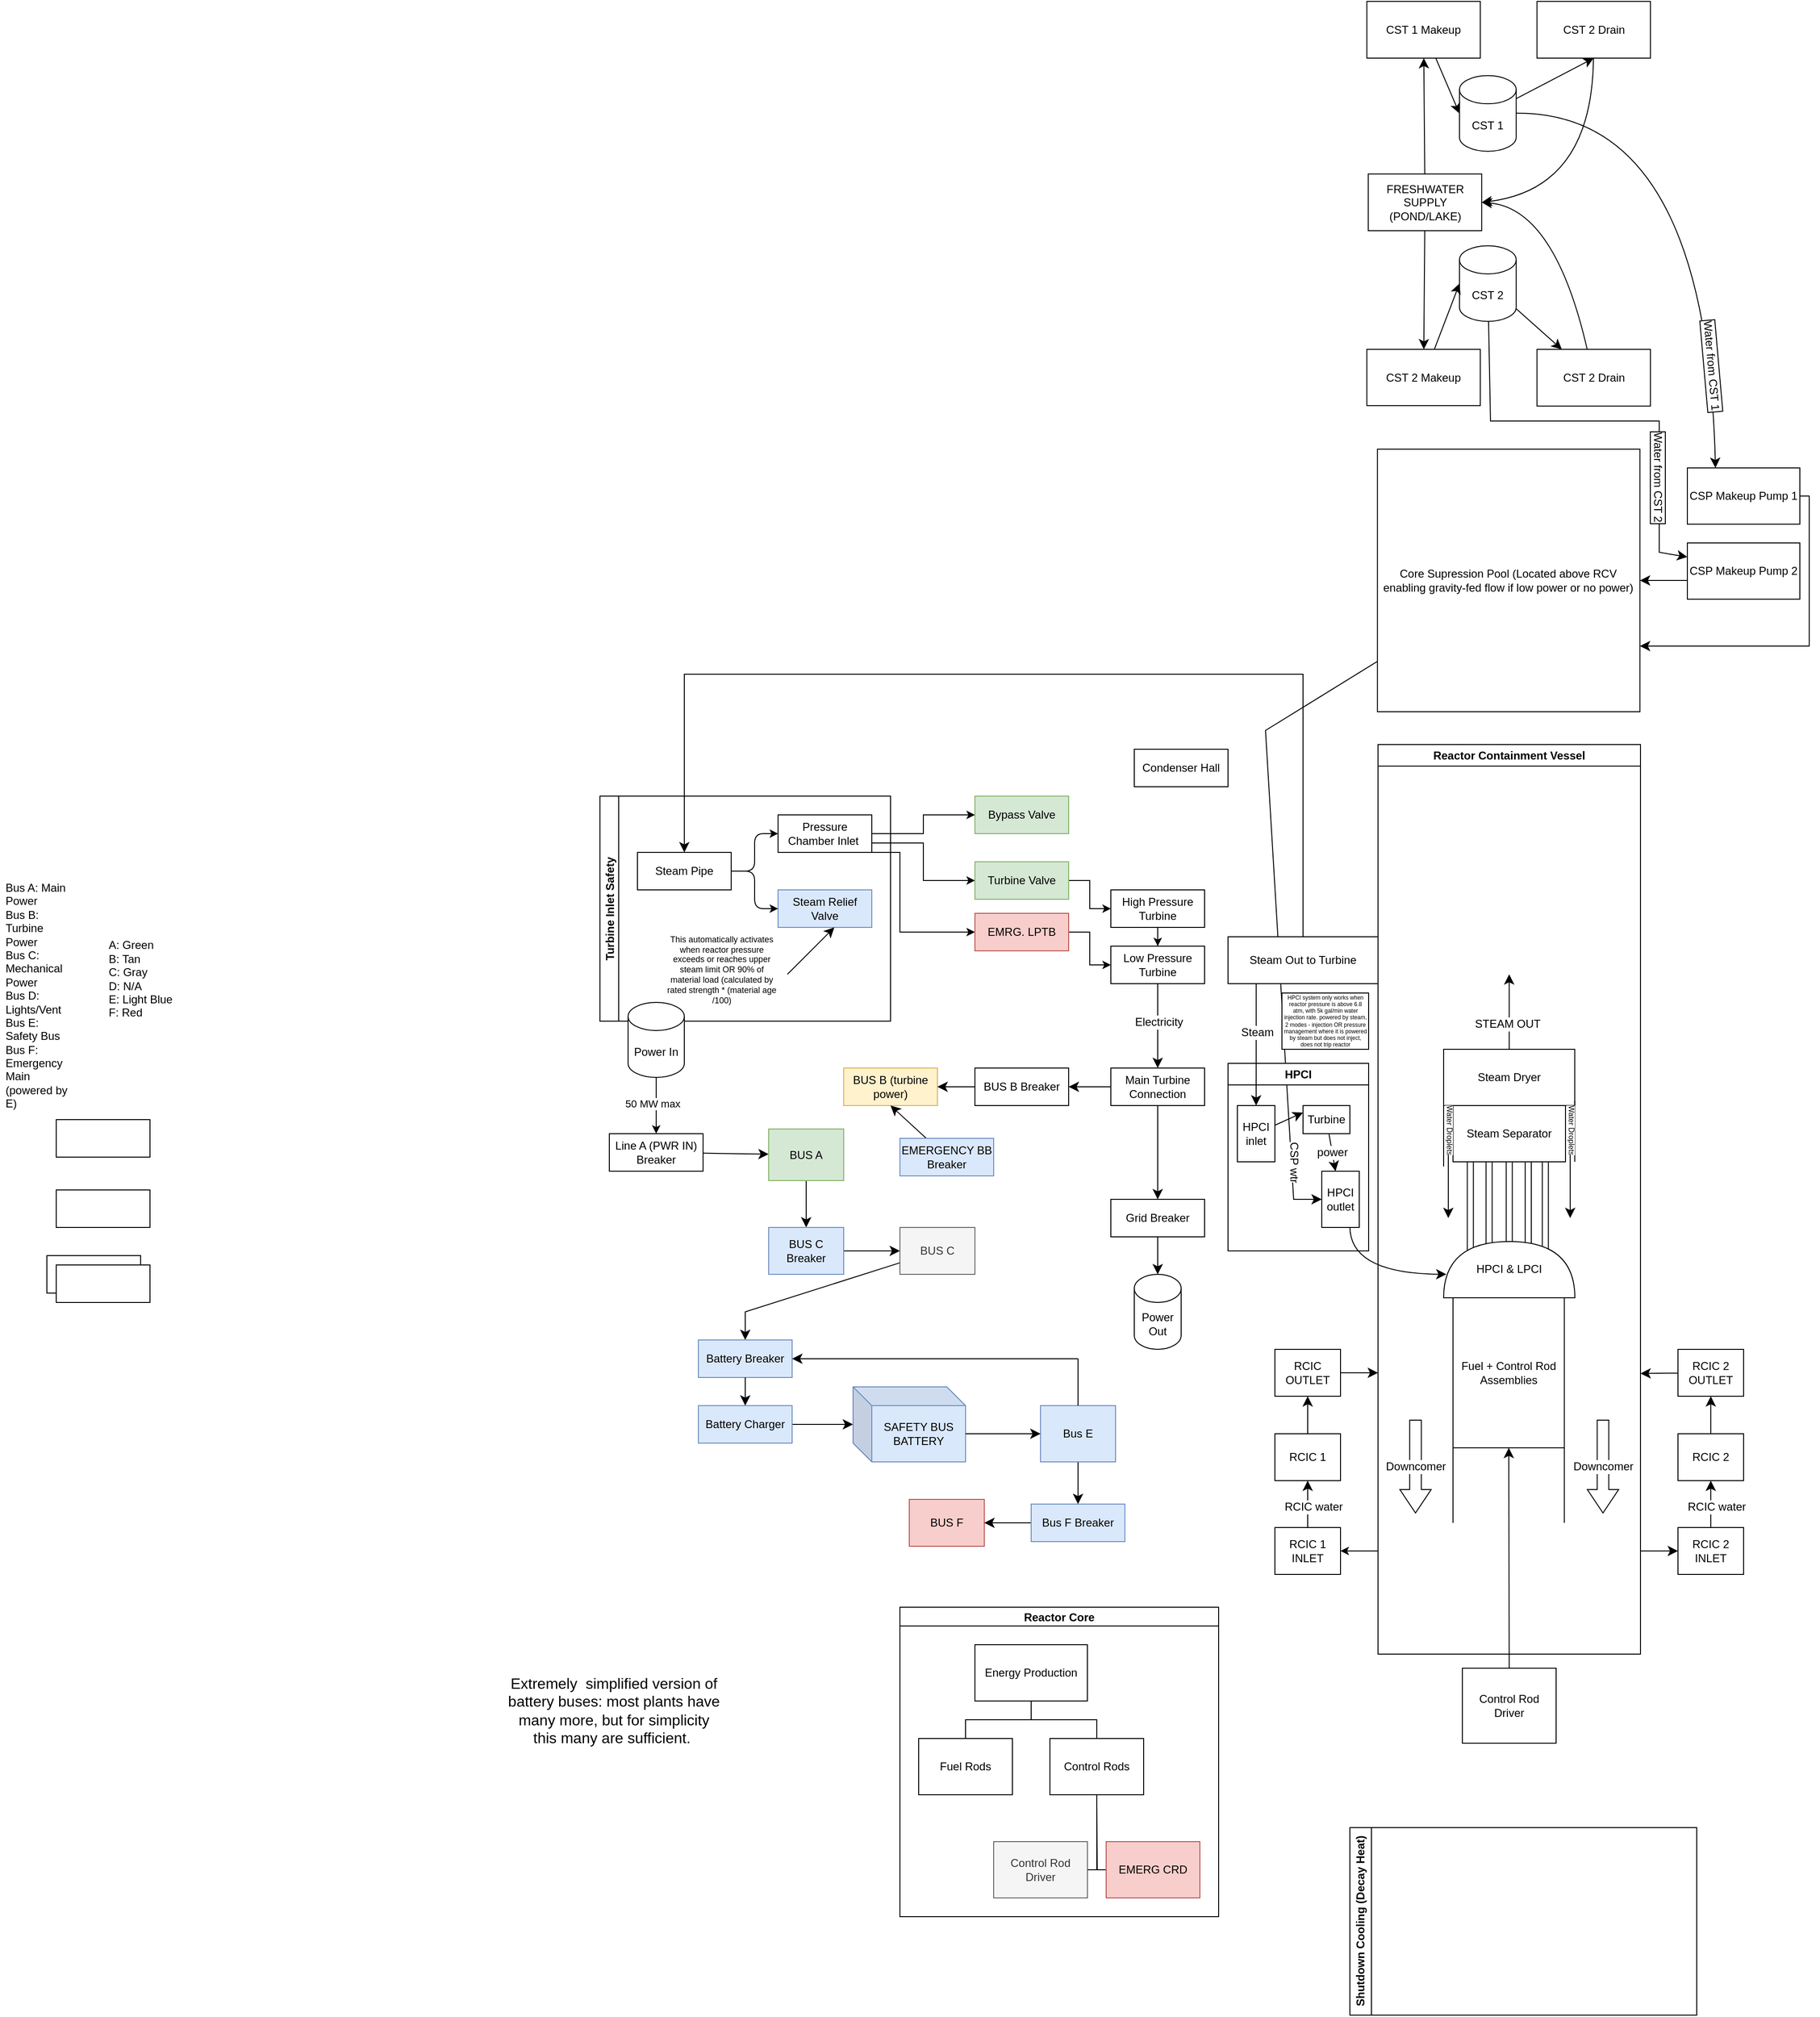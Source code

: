 <mxfile version="25.0.1">
  <diagram name="Page-1" id="zCzkAe-QQenKXRkLdghB">
    <mxGraphModel dx="1231" dy="1885" grid="1" gridSize="10" guides="1" tooltips="1" connect="1" arrows="1" fold="1" page="1" pageScale="1" pageWidth="850" pageHeight="1100" math="0" shadow="0">
      <root>
        <mxCell id="0" />
        <mxCell id="1" parent="0" />
        <mxCell id="KEScihgmW8gV4-IKPjgC-131" value="CSP wtr" style="edgeStyle=none;curved=0;rounded=0;orthogonalLoop=1;jettySize=auto;html=1;fontSize=12;startSize=8;endSize=8;entryX=0;entryY=0.5;entryDx=0;entryDy=0;textDirection=vertical-lr;" parent="1" source="KEScihgmW8gV4-IKPjgC-120" target="KEScihgmW8gV4-IKPjgC-59" edge="1">
          <mxGeometry x="0.792" y="2" relative="1" as="geometry">
            <mxPoint x="1490" y="640" as="targetPoint" />
            <Array as="points">
              <mxPoint x="1440" y="140" />
              <mxPoint x="1470" y="640" />
            </Array>
            <mxPoint as="offset" />
          </mxGeometry>
        </mxCell>
        <mxCell id="KEScihgmW8gV4-IKPjgC-98" value="" style="rounded=0;whiteSpace=wrap;html=1;rotation=90;" parent="1" vertex="1">
          <mxGeometry x="1660.57" y="635.81" width="119.38" height="6.5" as="geometry" />
        </mxCell>
        <mxCell id="eMSMq50HMb5_UuFWrkmo-40" value="Turbine Inlet Safety" style="swimlane;startSize=20;horizontal=0;childLayout=treeLayout;horizontalTree=1;sortEdges=1;resizable=0;containerType=tree;fontSize=12;" parent="1" vertex="1">
          <mxGeometry x="730" y="210" width="310" height="240" as="geometry" />
        </mxCell>
        <mxCell id="eMSMq50HMb5_UuFWrkmo-41" value="Steam Pipe" style="whiteSpace=wrap;html=1;" parent="eMSMq50HMb5_UuFWrkmo-40" vertex="1">
          <mxGeometry x="40" y="60" width="100" height="40" as="geometry" />
        </mxCell>
        <mxCell id="eMSMq50HMb5_UuFWrkmo-42" value="Pressure Chamber Inlet&amp;nbsp;" style="whiteSpace=wrap;html=1;" parent="eMSMq50HMb5_UuFWrkmo-40" vertex="1">
          <mxGeometry x="190" y="20" width="100" height="40" as="geometry" />
        </mxCell>
        <mxCell id="eMSMq50HMb5_UuFWrkmo-43" value="" style="edgeStyle=elbowEdgeStyle;elbow=horizontal;html=1;rounded=1;curved=0;sourcePerimeterSpacing=0;targetPerimeterSpacing=0;startSize=6;endSize=6;" parent="eMSMq50HMb5_UuFWrkmo-40" source="eMSMq50HMb5_UuFWrkmo-41" target="eMSMq50HMb5_UuFWrkmo-42" edge="1">
          <mxGeometry relative="1" as="geometry" />
        </mxCell>
        <mxCell id="eMSMq50HMb5_UuFWrkmo-44" value="Steam Relief Valve" style="whiteSpace=wrap;html=1;direction=west;fillColor=#dae8fc;strokeColor=#6c8ebf;" parent="eMSMq50HMb5_UuFWrkmo-40" vertex="1">
          <mxGeometry x="190" y="100" width="100" height="40" as="geometry" />
        </mxCell>
        <mxCell id="eMSMq50HMb5_UuFWrkmo-45" value="" style="edgeStyle=elbowEdgeStyle;elbow=horizontal;html=1;rounded=1;curved=0;sourcePerimeterSpacing=0;targetPerimeterSpacing=0;startSize=6;endSize=6;" parent="eMSMq50HMb5_UuFWrkmo-40" source="eMSMq50HMb5_UuFWrkmo-41" target="eMSMq50HMb5_UuFWrkmo-44" edge="1">
          <mxGeometry relative="1" as="geometry" />
        </mxCell>
        <mxCell id="tpgMOG0Kztky4rd-EwOk-19" value="" style="endArrow=classic;html=1;rounded=0;fontSize=12;startSize=8;endSize=8;curved=1;" parent="eMSMq50HMb5_UuFWrkmo-40" edge="1">
          <mxGeometry width="50" height="50" relative="1" as="geometry">
            <mxPoint x="200" y="190" as="sourcePoint" />
            <mxPoint x="250" y="140" as="targetPoint" />
          </mxGeometry>
        </mxCell>
        <mxCell id="tpgMOG0Kztky4rd-EwOk-21" value="This automatically activates when reactor pressure exceeds or reaches upper steam limit OR 90% of material load (calculated by rated strength * (material age /100)" style="text;html=1;align=center;verticalAlign=middle;whiteSpace=wrap;rounded=0;fontSize=9;" parent="eMSMq50HMb5_UuFWrkmo-40" vertex="1">
          <mxGeometry x="70" y="150" width="120" height="70" as="geometry" />
        </mxCell>
        <mxCell id="eMSMq50HMb5_UuFWrkmo-86" value="Bypass Valve" style="rounded=0;whiteSpace=wrap;html=1;fillColor=#d5e8d4;strokeColor=#82b366;" parent="1" vertex="1">
          <mxGeometry x="1130" y="210" width="100" height="40" as="geometry" />
        </mxCell>
        <mxCell id="eMSMq50HMb5_UuFWrkmo-95" style="edgeStyle=orthogonalEdgeStyle;rounded=0;orthogonalLoop=1;jettySize=auto;html=1;entryX=0;entryY=0.5;entryDx=0;entryDy=0;" parent="1" source="eMSMq50HMb5_UuFWrkmo-87" target="eMSMq50HMb5_UuFWrkmo-88" edge="1">
          <mxGeometry relative="1" as="geometry" />
        </mxCell>
        <mxCell id="eMSMq50HMb5_UuFWrkmo-87" value="Turbine Valve" style="rounded=0;whiteSpace=wrap;html=1;fillColor=#d5e8d4;strokeColor=#82b366;" parent="1" vertex="1">
          <mxGeometry x="1130" y="280" width="100" height="40" as="geometry" />
        </mxCell>
        <mxCell id="eMSMq50HMb5_UuFWrkmo-96" style="edgeStyle=orthogonalEdgeStyle;rounded=0;orthogonalLoop=1;jettySize=auto;html=1;" parent="1" source="eMSMq50HMb5_UuFWrkmo-88" target="eMSMq50HMb5_UuFWrkmo-89" edge="1">
          <mxGeometry relative="1" as="geometry" />
        </mxCell>
        <mxCell id="eMSMq50HMb5_UuFWrkmo-88" value="High Pressure Turbine" style="rounded=0;whiteSpace=wrap;html=1;" parent="1" vertex="1">
          <mxGeometry x="1275" y="310" width="100" height="40" as="geometry" />
        </mxCell>
        <mxCell id="PO8NwpthnNpt99JutL5l-3" style="edgeStyle=none;curved=1;rounded=0;orthogonalLoop=1;jettySize=auto;html=1;fontSize=12;startSize=8;endSize=8;" parent="1" source="eMSMq50HMb5_UuFWrkmo-89" target="eMSMq50HMb5_UuFWrkmo-110" edge="1">
          <mxGeometry relative="1" as="geometry" />
        </mxCell>
        <mxCell id="PO8NwpthnNpt99JutL5l-4" value="Electricity" style="edgeLabel;html=1;align=center;verticalAlign=middle;resizable=0;points=[];fontSize=12;" parent="PO8NwpthnNpt99JutL5l-3" vertex="1" connectable="0">
          <mxGeometry x="-0.088" y="1" relative="1" as="geometry">
            <mxPoint as="offset" />
          </mxGeometry>
        </mxCell>
        <mxCell id="eMSMq50HMb5_UuFWrkmo-89" value="Low Pressure Turbine" style="rounded=0;whiteSpace=wrap;html=1;" parent="1" vertex="1">
          <mxGeometry x="1275" y="370" width="100" height="40" as="geometry" />
        </mxCell>
        <mxCell id="eMSMq50HMb5_UuFWrkmo-90" style="edgeStyle=orthogonalEdgeStyle;rounded=0;orthogonalLoop=1;jettySize=auto;html=1;entryX=0;entryY=0.5;entryDx=0;entryDy=0;" parent="1" source="eMSMq50HMb5_UuFWrkmo-42" target="eMSMq50HMb5_UuFWrkmo-86" edge="1">
          <mxGeometry relative="1" as="geometry" />
        </mxCell>
        <mxCell id="eMSMq50HMb5_UuFWrkmo-91" style="edgeStyle=orthogonalEdgeStyle;rounded=0;orthogonalLoop=1;jettySize=auto;html=1;exitX=1;exitY=0.75;exitDx=0;exitDy=0;entryX=0;entryY=0.5;entryDx=0;entryDy=0;" parent="1" source="eMSMq50HMb5_UuFWrkmo-42" target="eMSMq50HMb5_UuFWrkmo-87" edge="1">
          <mxGeometry relative="1" as="geometry" />
        </mxCell>
        <mxCell id="eMSMq50HMb5_UuFWrkmo-99" style="edgeStyle=orthogonalEdgeStyle;rounded=0;orthogonalLoop=1;jettySize=auto;html=1;entryX=0;entryY=0.5;entryDx=0;entryDy=0;" parent="1" source="eMSMq50HMb5_UuFWrkmo-97" target="eMSMq50HMb5_UuFWrkmo-89" edge="1">
          <mxGeometry relative="1" as="geometry" />
        </mxCell>
        <mxCell id="eMSMq50HMb5_UuFWrkmo-97" value="EMRG. LPTB" style="rounded=0;whiteSpace=wrap;html=1;fillColor=#f8cecc;strokeColor=#b85450;" parent="1" vertex="1">
          <mxGeometry x="1130" y="335" width="100" height="40" as="geometry" />
        </mxCell>
        <mxCell id="eMSMq50HMb5_UuFWrkmo-98" style="edgeStyle=orthogonalEdgeStyle;rounded=0;orthogonalLoop=1;jettySize=auto;html=1;exitX=1;exitY=1;exitDx=0;exitDy=0;entryX=0;entryY=0.5;entryDx=0;entryDy=0;" parent="1" source="eMSMq50HMb5_UuFWrkmo-42" target="eMSMq50HMb5_UuFWrkmo-97" edge="1">
          <mxGeometry relative="1" as="geometry">
            <Array as="points">
              <mxPoint x="1050" y="270" />
              <mxPoint x="1050" y="355" />
            </Array>
          </mxGeometry>
        </mxCell>
        <mxCell id="5qiNaghYbpfas7nE0gJH-19" style="edgeStyle=none;curved=1;rounded=0;orthogonalLoop=1;jettySize=auto;html=1;fontSize=12;startSize=8;endSize=8;" parent="1" source="eMSMq50HMb5_UuFWrkmo-110" target="5qiNaghYbpfas7nE0gJH-18" edge="1">
          <mxGeometry relative="1" as="geometry" />
        </mxCell>
        <mxCell id="tpgMOG0Kztky4rd-EwOk-17" style="edgeStyle=none;curved=1;rounded=0;orthogonalLoop=1;jettySize=auto;html=1;fontSize=12;startSize=8;endSize=8;" parent="1" source="eMSMq50HMb5_UuFWrkmo-110" target="tpgMOG0Kztky4rd-EwOk-16" edge="1">
          <mxGeometry relative="1" as="geometry" />
        </mxCell>
        <mxCell id="eMSMq50HMb5_UuFWrkmo-110" value="Main Turbine Connection" style="rounded=0;whiteSpace=wrap;html=1;" parent="1" vertex="1">
          <mxGeometry x="1275" y="500" width="100" height="40" as="geometry" />
        </mxCell>
        <mxCell id="5qiNaghYbpfas7nE0gJH-16" value="Power Out" style="shape=cylinder3;whiteSpace=wrap;html=1;boundedLbl=1;backgroundOutline=1;size=15;" parent="1" vertex="1">
          <mxGeometry x="1300" y="720" width="50" height="80" as="geometry" />
        </mxCell>
        <mxCell id="tpgMOG0Kztky4rd-EwOk-4" style="edgeStyle=orthogonalEdgeStyle;rounded=0;orthogonalLoop=1;jettySize=auto;html=1;" parent="1" source="5qiNaghYbpfas7nE0gJH-17" target="tpgMOG0Kztky4rd-EwOk-3" edge="1">
          <mxGeometry relative="1" as="geometry" />
        </mxCell>
        <mxCell id="tpgMOG0Kztky4rd-EwOk-5" value="50 MW max" style="edgeLabel;html=1;align=center;verticalAlign=middle;resizable=0;points=[];" parent="tpgMOG0Kztky4rd-EwOk-4" vertex="1" connectable="0">
          <mxGeometry x="-0.067" y="-4" relative="1" as="geometry">
            <mxPoint as="offset" />
          </mxGeometry>
        </mxCell>
        <mxCell id="5qiNaghYbpfas7nE0gJH-17" value="Power In" style="shape=cylinder3;whiteSpace=wrap;html=1;boundedLbl=1;backgroundOutline=1;size=15;" parent="1" vertex="1">
          <mxGeometry x="760" y="430" width="60" height="80" as="geometry" />
        </mxCell>
        <mxCell id="5qiNaghYbpfas7nE0gJH-20" style="edgeStyle=none;curved=1;rounded=0;orthogonalLoop=1;jettySize=auto;html=1;fontSize=12;startSize=8;endSize=8;" parent="1" source="5qiNaghYbpfas7nE0gJH-18" target="5qiNaghYbpfas7nE0gJH-16" edge="1">
          <mxGeometry relative="1" as="geometry" />
        </mxCell>
        <mxCell id="5qiNaghYbpfas7nE0gJH-18" value="Grid Breaker" style="rounded=0;whiteSpace=wrap;html=1;" parent="1" vertex="1">
          <mxGeometry x="1275" y="640" width="100" height="40" as="geometry" />
        </mxCell>
        <mxCell id="5qiNaghYbpfas7nE0gJH-22" value="Bus A: Main Power&lt;div&gt;Bus B: Turbine Power&lt;/div&gt;&lt;div&gt;Bus C:&lt;/div&gt;&lt;div&gt;Mechanical Power&lt;/div&gt;&lt;div&gt;Bus D: Lights/Vent&lt;/div&gt;&lt;div&gt;Bus E: Safety Bus&lt;/div&gt;&lt;div&gt;Bus F: Emergency Main (powered by E)&lt;/div&gt;&lt;div&gt;&lt;br&gt;&lt;/div&gt;" style="text;strokeColor=none;fillColor=none;align=left;verticalAlign=middle;spacingLeft=4;spacingRight=4;overflow=hidden;points=[[0,0.5],[1,0.5]];portConstraint=eastwest;rotatable=0;whiteSpace=wrap;html=1;" parent="1" vertex="1">
          <mxGeometry x="90" y="290" width="80" height="280" as="geometry" />
        </mxCell>
        <mxCell id="5qiNaghYbpfas7nE0gJH-23" value="A: Green&lt;div&gt;B: Tan&lt;/div&gt;&lt;div&gt;C: Gray&lt;/div&gt;&lt;div&gt;D: N/A&lt;/div&gt;&lt;div&gt;E: Light Blue&lt;/div&gt;&lt;div&gt;F: Red&lt;/div&gt;" style="text;strokeColor=none;fillColor=none;align=left;verticalAlign=middle;spacingLeft=4;spacingRight=4;overflow=hidden;points=[[0,0.5],[1,0.5]];portConstraint=eastwest;rotatable=0;whiteSpace=wrap;html=1;" parent="1" vertex="1">
          <mxGeometry x="200" y="270" width="80" height="270" as="geometry" />
        </mxCell>
        <mxCell id="tpgMOG0Kztky4rd-EwOk-13" value="" style="edgeStyle=none;curved=1;rounded=0;orthogonalLoop=1;jettySize=auto;html=1;fontSize=12;startSize=8;endSize=8;" parent="1" source="tpgMOG0Kztky4rd-EwOk-3" target="tpgMOG0Kztky4rd-EwOk-12" edge="1">
          <mxGeometry relative="1" as="geometry" />
        </mxCell>
        <mxCell id="tpgMOG0Kztky4rd-EwOk-3" value="Line A (PWR IN) Breaker" style="rounded=0;whiteSpace=wrap;html=1;" parent="1" vertex="1">
          <mxGeometry x="740" y="570" width="100" height="40" as="geometry" />
        </mxCell>
        <mxCell id="tpgMOG0Kztky4rd-EwOk-25" style="edgeStyle=none;curved=1;rounded=0;orthogonalLoop=1;jettySize=auto;html=1;fontSize=12;startSize=8;endSize=8;" parent="1" source="tpgMOG0Kztky4rd-EwOk-12" target="tpgMOG0Kztky4rd-EwOk-23" edge="1">
          <mxGeometry relative="1" as="geometry" />
        </mxCell>
        <mxCell id="tpgMOG0Kztky4rd-EwOk-12" value="BUS A" style="whiteSpace=wrap;html=1;rounded=0;fillColor=#d5e8d4;strokeColor=#82b366;" parent="1" vertex="1">
          <mxGeometry x="910" y="565" width="80" height="55" as="geometry" />
        </mxCell>
        <mxCell id="tpgMOG0Kztky4rd-EwOk-14" value="BUS B (turbine power)" style="rounded=0;whiteSpace=wrap;html=1;fillColor=#fff2cc;strokeColor=#d6b656;" parent="1" vertex="1">
          <mxGeometry x="990" y="500" width="100" height="40" as="geometry" />
        </mxCell>
        <mxCell id="tpgMOG0Kztky4rd-EwOk-18" style="edgeStyle=none;curved=1;rounded=0;orthogonalLoop=1;jettySize=auto;html=1;fontSize=12;startSize=8;endSize=8;" parent="1" source="tpgMOG0Kztky4rd-EwOk-16" target="tpgMOG0Kztky4rd-EwOk-14" edge="1">
          <mxGeometry relative="1" as="geometry" />
        </mxCell>
        <mxCell id="tpgMOG0Kztky4rd-EwOk-16" value="BUS B Breaker" style="rounded=0;whiteSpace=wrap;html=1;" parent="1" vertex="1">
          <mxGeometry x="1130" y="500" width="100" height="40" as="geometry" />
        </mxCell>
        <mxCell id="tpgMOG0Kztky4rd-EwOk-26" style="edgeStyle=none;curved=1;rounded=0;orthogonalLoop=1;jettySize=auto;html=1;fontSize=12;startSize=8;endSize=8;" parent="1" source="tpgMOG0Kztky4rd-EwOk-23" target="tpgMOG0Kztky4rd-EwOk-24" edge="1">
          <mxGeometry relative="1" as="geometry" />
        </mxCell>
        <mxCell id="tpgMOG0Kztky4rd-EwOk-23" value="BUS C Breaker" style="whiteSpace=wrap;html=1;rounded=0;fillColor=#dae8fc;strokeColor=#6c8ebf;" parent="1" vertex="1">
          <mxGeometry x="910" y="670" width="80" height="50" as="geometry" />
        </mxCell>
        <mxCell id="tpgMOG0Kztky4rd-EwOk-49" style="edgeStyle=none;curved=0;rounded=0;orthogonalLoop=1;jettySize=auto;html=1;entryX=0.5;entryY=0;entryDx=0;entryDy=0;fontSize=12;startSize=8;endSize=8;" parent="1" source="tpgMOG0Kztky4rd-EwOk-24" target="tpgMOG0Kztky4rd-EwOk-35" edge="1">
          <mxGeometry relative="1" as="geometry">
            <Array as="points">
              <mxPoint x="885" y="760" />
            </Array>
          </mxGeometry>
        </mxCell>
        <mxCell id="tpgMOG0Kztky4rd-EwOk-24" value="BUS C" style="whiteSpace=wrap;html=1;rounded=0;fillColor=#f5f5f5;fontColor=#333333;strokeColor=#666666;" parent="1" vertex="1">
          <mxGeometry x="1050" y="670" width="80" height="50" as="geometry" />
        </mxCell>
        <mxCell id="tpgMOG0Kztky4rd-EwOk-29" style="edgeStyle=none;curved=1;rounded=0;orthogonalLoop=1;jettySize=auto;html=1;entryX=0.5;entryY=1;entryDx=0;entryDy=0;fontSize=12;startSize=8;endSize=8;" parent="1" source="tpgMOG0Kztky4rd-EwOk-27" target="tpgMOG0Kztky4rd-EwOk-14" edge="1">
          <mxGeometry relative="1" as="geometry" />
        </mxCell>
        <mxCell id="tpgMOG0Kztky4rd-EwOk-27" value="EMERGENCY BB Breaker" style="rounded=0;whiteSpace=wrap;html=1;fillColor=#dae8fc;strokeColor=#6c8ebf;" parent="1" vertex="1">
          <mxGeometry x="1050" y="575" width="100" height="40" as="geometry" />
        </mxCell>
        <mxCell id="tpgMOG0Kztky4rd-EwOk-32" style="edgeStyle=none;curved=1;rounded=0;orthogonalLoop=1;jettySize=auto;html=1;fontSize=12;startSize=8;endSize=8;" parent="1" source="tpgMOG0Kztky4rd-EwOk-30" target="tpgMOG0Kztky4rd-EwOk-31" edge="1">
          <mxGeometry relative="1" as="geometry" />
        </mxCell>
        <mxCell id="tpgMOG0Kztky4rd-EwOk-30" value="Battery Charger" style="rounded=0;whiteSpace=wrap;html=1;fillColor=#dae8fc;strokeColor=#6c8ebf;" parent="1" vertex="1">
          <mxGeometry x="835" y="860" width="100" height="40" as="geometry" />
        </mxCell>
        <mxCell id="tpgMOG0Kztky4rd-EwOk-31" value="SAFETY BUS BATTERY" style="shape=cube;whiteSpace=wrap;html=1;boundedLbl=1;backgroundOutline=1;darkOpacity=0.05;darkOpacity2=0.1;fillColor=#dae8fc;strokeColor=#6c8ebf;" parent="1" vertex="1">
          <mxGeometry x="1000" y="840" width="120" height="80" as="geometry" />
        </mxCell>
        <mxCell id="tpgMOG0Kztky4rd-EwOk-35" value="Battery Breaker" style="rounded=0;whiteSpace=wrap;html=1;fillColor=#dae8fc;strokeColor=#6c8ebf;" parent="1" vertex="1">
          <mxGeometry x="835" y="790" width="100" height="40" as="geometry" />
        </mxCell>
        <mxCell id="tpgMOG0Kztky4rd-EwOk-36" value="" style="endArrow=classic;html=1;rounded=0;fontSize=12;startSize=8;endSize=8;curved=1;exitX=0.5;exitY=1;exitDx=0;exitDy=0;entryX=0.5;entryY=0;entryDx=0;entryDy=0;" parent="1" source="tpgMOG0Kztky4rd-EwOk-35" target="tpgMOG0Kztky4rd-EwOk-30" edge="1">
          <mxGeometry width="50" height="50" relative="1" as="geometry">
            <mxPoint x="740" y="900" as="sourcePoint" />
            <mxPoint x="790" y="850" as="targetPoint" />
          </mxGeometry>
        </mxCell>
        <mxCell id="tpgMOG0Kztky4rd-EwOk-46" style="edgeStyle=none;curved=1;rounded=0;orthogonalLoop=1;jettySize=auto;html=1;fontSize=12;startSize=8;endSize=8;" parent="1" source="tpgMOG0Kztky4rd-EwOk-37" target="tpgMOG0Kztky4rd-EwOk-45" edge="1">
          <mxGeometry relative="1" as="geometry" />
        </mxCell>
        <mxCell id="tpgMOG0Kztky4rd-EwOk-37" value="Bus E" style="whiteSpace=wrap;html=1;rounded=0;fillColor=#dae8fc;strokeColor=#6c8ebf;" parent="1" vertex="1">
          <mxGeometry x="1200" y="860" width="80" height="60" as="geometry" />
        </mxCell>
        <mxCell id="tpgMOG0Kztky4rd-EwOk-38" style="edgeStyle=none;curved=1;rounded=0;orthogonalLoop=1;jettySize=auto;html=1;entryX=0;entryY=0.5;entryDx=0;entryDy=0;fontSize=12;startSize=8;endSize=8;exitX=0;exitY=0;exitDx=120.0;exitDy=50;exitPerimeter=0;" parent="1" source="tpgMOG0Kztky4rd-EwOk-31" target="tpgMOG0Kztky4rd-EwOk-37" edge="1">
          <mxGeometry relative="1" as="geometry">
            <mxPoint x="1110" y="1010.71" as="sourcePoint" />
            <mxPoint x="1206.96" y="1010.0" as="targetPoint" />
          </mxGeometry>
        </mxCell>
        <mxCell id="tpgMOG0Kztky4rd-EwOk-42" value="" style="group;" parent="1" vertex="1" connectable="0">
          <mxGeometry x="1240" y="810" as="geometry" />
        </mxCell>
        <mxCell id="tpgMOG0Kztky4rd-EwOk-41" style="edgeStyle=none;curved=1;rounded=0;orthogonalLoop=1;jettySize=auto;html=1;fontSize=12;startSize=8;endSize=8;endArrow=none;endFill=0;" parent="tpgMOG0Kztky4rd-EwOk-42" source="tpgMOG0Kztky4rd-EwOk-37" edge="1">
          <mxGeometry relative="1" as="geometry">
            <mxPoint as="targetPoint" />
          </mxGeometry>
        </mxCell>
        <mxCell id="tpgMOG0Kztky4rd-EwOk-40" value="" style="endArrow=classic;html=1;rounded=0;fontSize=12;startSize=8;endSize=8;curved=1;entryX=1;entryY=0.5;entryDx=0;entryDy=0;" parent="tpgMOG0Kztky4rd-EwOk-42" target="tpgMOG0Kztky4rd-EwOk-35" edge="1">
          <mxGeometry width="50" height="50" relative="1" as="geometry">
            <mxPoint as="sourcePoint" />
            <mxPoint x="-10" y="-10" as="targetPoint" />
          </mxGeometry>
        </mxCell>
        <mxCell id="tpgMOG0Kztky4rd-EwOk-43" value="BUS F" style="whiteSpace=wrap;html=1;rounded=0;fillColor=#f8cecc;strokeColor=#b85450;" parent="1" vertex="1">
          <mxGeometry x="1060" y="960" width="80" height="50" as="geometry" />
        </mxCell>
        <mxCell id="tpgMOG0Kztky4rd-EwOk-47" style="edgeStyle=none;curved=1;rounded=0;orthogonalLoop=1;jettySize=auto;html=1;fontSize=12;startSize=8;endSize=8;" parent="1" source="tpgMOG0Kztky4rd-EwOk-45" target="tpgMOG0Kztky4rd-EwOk-43" edge="1">
          <mxGeometry relative="1" as="geometry" />
        </mxCell>
        <mxCell id="tpgMOG0Kztky4rd-EwOk-45" value="Bus F Breaker" style="rounded=0;whiteSpace=wrap;html=1;fillColor=#dae8fc;strokeColor=#6c8ebf;" parent="1" vertex="1">
          <mxGeometry x="1190" y="965" width="100" height="40" as="geometry" />
        </mxCell>
        <mxCell id="tpgMOG0Kztky4rd-EwOk-52" value="Condenser Hall" style="rounded=0;whiteSpace=wrap;html=1;" parent="1" vertex="1">
          <mxGeometry x="1300" y="160" width="100" height="40" as="geometry" />
        </mxCell>
        <mxCell id="wxt0_Q9f4nGSUfQLP3tp-2" value="" style="rounded=0;whiteSpace=wrap;html=1;" parent="1" vertex="1">
          <mxGeometry x="140" y="700" width="100" height="40" as="geometry" />
        </mxCell>
        <mxCell id="wxt0_Q9f4nGSUfQLP3tp-3" value="" style="rounded=0;whiteSpace=wrap;html=1;" parent="1" vertex="1">
          <mxGeometry x="150" y="630" width="100" height="40" as="geometry" />
        </mxCell>
        <mxCell id="wxt0_Q9f4nGSUfQLP3tp-4" value="" style="rounded=0;whiteSpace=wrap;html=1;" parent="1" vertex="1">
          <mxGeometry x="150" y="555" width="100" height="40" as="geometry" />
        </mxCell>
        <mxCell id="6rTAJGrIADEqD6MdZbD7-1" value="" style="rounded=0;whiteSpace=wrap;html=1;" parent="1" vertex="1">
          <mxGeometry x="150" y="710" width="100" height="40" as="geometry" />
        </mxCell>
        <mxCell id="6rTAJGrIADEqD6MdZbD7-5" style="edgeStyle=none;curved=1;rounded=0;orthogonalLoop=1;jettySize=auto;html=1;fontSize=12;startSize=8;endSize=8;" parent="1" source="6rTAJGrIADEqD6MdZbD7-4" target="6rTAJGrIADEqD6MdZbD7-2" edge="1">
          <mxGeometry relative="1" as="geometry" />
        </mxCell>
        <mxCell id="6rTAJGrIADEqD6MdZbD7-4" value="Control Rod Driver" style="rounded=0;whiteSpace=wrap;html=1;" parent="1" vertex="1">
          <mxGeometry x="1650" y="1140" width="100" height="80" as="geometry" />
        </mxCell>
        <mxCell id="6rTAJGrIADEqD6MdZbD7-6" value="" style="group;" parent="1" vertex="1" connectable="0">
          <mxGeometry x="1050" y="1075" width="340" height="330" as="geometry" />
        </mxCell>
        <mxCell id="eMSMq50HMb5_UuFWrkmo-5" value="Reactor Core" style="swimlane;startSize=20;horizontal=1;containerType=tree;newEdgeStyle={&quot;edgeStyle&quot;:&quot;elbowEdgeStyle&quot;,&quot;startArrow&quot;:&quot;none&quot;,&quot;endArrow&quot;:&quot;none&quot;};snapToPoint=0;" parent="6rTAJGrIADEqD6MdZbD7-6" vertex="1">
          <mxGeometry width="340" height="330" as="geometry" />
        </mxCell>
        <mxCell id="eMSMq50HMb5_UuFWrkmo-6" value="" style="edgeStyle=elbowEdgeStyle;elbow=vertical;sourcePerimeterSpacing=0;targetPerimeterSpacing=0;startArrow=none;endArrow=none;rounded=0;curved=0;snapToPoint=0;" parent="eMSMq50HMb5_UuFWrkmo-5" source="eMSMq50HMb5_UuFWrkmo-8" target="eMSMq50HMb5_UuFWrkmo-9" edge="1">
          <mxGeometry relative="1" as="geometry" />
        </mxCell>
        <mxCell id="eMSMq50HMb5_UuFWrkmo-7" value="" style="edgeStyle=elbowEdgeStyle;elbow=vertical;sourcePerimeterSpacing=0;targetPerimeterSpacing=0;startArrow=none;endArrow=none;rounded=0;curved=0;snapToPoint=0;" parent="eMSMq50HMb5_UuFWrkmo-5" source="eMSMq50HMb5_UuFWrkmo-8" target="eMSMq50HMb5_UuFWrkmo-10" edge="1">
          <mxGeometry relative="1" as="geometry" />
        </mxCell>
        <UserObject label="Energy Production" treeRoot="1" id="eMSMq50HMb5_UuFWrkmo-8">
          <mxCell style="whiteSpace=wrap;html=1;align=center;treeFolding=1;treeMoving=1;newEdgeStyle={&quot;edgeStyle&quot;:&quot;elbowEdgeStyle&quot;,&quot;startArrow&quot;:&quot;none&quot;,&quot;endArrow&quot;:&quot;none&quot;};snapToPoint=0;" parent="eMSMq50HMb5_UuFWrkmo-5" vertex="1">
            <mxGeometry x="80" y="40" width="120" height="60" as="geometry" />
          </mxCell>
        </UserObject>
        <mxCell id="eMSMq50HMb5_UuFWrkmo-9" value="Fuel Rods" style="whiteSpace=wrap;html=1;align=center;verticalAlign=middle;treeFolding=1;treeMoving=1;newEdgeStyle={&quot;edgeStyle&quot;:&quot;elbowEdgeStyle&quot;,&quot;startArrow&quot;:&quot;none&quot;,&quot;endArrow&quot;:&quot;none&quot;};snapToPoint=0;" parent="eMSMq50HMb5_UuFWrkmo-5" vertex="1">
          <mxGeometry x="20" y="140" width="100" height="60" as="geometry" />
        </mxCell>
        <mxCell id="eMSMq50HMb5_UuFWrkmo-10" value="Control Rods" style="whiteSpace=wrap;html=1;align=center;verticalAlign=middle;treeFolding=1;treeMoving=1;newEdgeStyle={&quot;edgeStyle&quot;:&quot;elbowEdgeStyle&quot;,&quot;startArrow&quot;:&quot;none&quot;,&quot;endArrow&quot;:&quot;none&quot;};snapToPoint=0;" parent="eMSMq50HMb5_UuFWrkmo-5" vertex="1">
          <mxGeometry x="160" y="140" width="100" height="60" as="geometry" />
        </mxCell>
        <mxCell id="eMSMq50HMb5_UuFWrkmo-11" value="" style="edgeStyle=orthogonalEdgeStyle;sourcePerimeterSpacing=0;targetPerimeterSpacing=0;startArrow=none;endArrow=none;rounded=0;targetPortConstraint=eastwest;sourcePortConstraint=northsouth;curved=0;rounded=0;snapToPoint=0;" parent="6rTAJGrIADEqD6MdZbD7-6" target="eMSMq50HMb5_UuFWrkmo-13" edge="1">
          <mxGeometry relative="1" as="geometry">
            <mxPoint x="210" y="210" as="sourcePoint" />
          </mxGeometry>
        </mxCell>
        <mxCell id="eMSMq50HMb5_UuFWrkmo-12" value="" style="edgeStyle=orthogonalEdgeStyle;sourcePerimeterSpacing=0;targetPerimeterSpacing=0;startArrow=none;endArrow=none;rounded=0;targetPortConstraint=eastwest;sourcePortConstraint=northsouth;curved=0;rounded=0;exitX=0.5;exitY=1;exitDx=0;exitDy=0;snapToPoint=0;" parent="6rTAJGrIADEqD6MdZbD7-6" source="eMSMq50HMb5_UuFWrkmo-10" target="eMSMq50HMb5_UuFWrkmo-14" edge="1">
          <mxGeometry relative="1" as="geometry">
            <mxPoint x="210" y="210" as="sourcePoint" />
          </mxGeometry>
        </mxCell>
        <mxCell id="eMSMq50HMb5_UuFWrkmo-13" value="Control Rod Driver" style="whiteSpace=wrap;html=1;align=center;verticalAlign=middle;treeFolding=1;treeMoving=1;snapToPoint=0;fillColor=#f5f5f5;fontColor=#333333;strokeColor=#666666;" parent="6rTAJGrIADEqD6MdZbD7-6" vertex="1">
          <mxGeometry x="100" y="250" width="100" height="60" as="geometry" />
        </mxCell>
        <mxCell id="eMSMq50HMb5_UuFWrkmo-14" value="EMERG CRD" style="whiteSpace=wrap;html=1;align=center;verticalAlign=middle;treeFolding=1;treeMoving=1;snapToPoint=0;fillColor=#f8cecc;strokeColor=#b85450;" parent="6rTAJGrIADEqD6MdZbD7-6" vertex="1">
          <mxGeometry x="220" y="250" width="100" height="60" as="geometry" />
        </mxCell>
        <mxCell id="KEScihgmW8gV4-IKPjgC-7" style="edgeStyle=none;curved=1;rounded=0;orthogonalLoop=1;jettySize=auto;html=1;fontSize=12;endArrow=none;endFill=0;startArrow=classic;startFill=1;" parent="1" source="KEScihgmW8gV4-IKPjgC-1" edge="1">
          <mxGeometry relative="1" as="geometry">
            <mxPoint x="1560" y="1015" as="targetPoint" />
          </mxGeometry>
        </mxCell>
        <mxCell id="KEScihgmW8gV4-IKPjgC-4" style="edgeStyle=none;curved=1;rounded=0;orthogonalLoop=1;jettySize=auto;html=1;fontSize=12;startSize=8;endSize=8;" parent="1" source="KEScihgmW8gV4-IKPjgC-3" edge="1">
          <mxGeometry relative="1" as="geometry">
            <mxPoint x="1560" y="825" as="targetPoint" />
          </mxGeometry>
        </mxCell>
        <mxCell id="KEScihgmW8gV4-IKPjgC-23" value="" style="group;" parent="1" vertex="1" connectable="0">
          <mxGeometry x="1450" y="800" width="70" height="240" as="geometry" />
        </mxCell>
        <mxCell id="KEScihgmW8gV4-IKPjgC-6" style="edgeStyle=none;curved=1;rounded=0;orthogonalLoop=1;jettySize=auto;html=1;entryX=0.5;entryY=1;entryDx=0;entryDy=0;fontSize=12;startSize=8;endSize=8;" parent="KEScihgmW8gV4-IKPjgC-23" source="KEScihgmW8gV4-IKPjgC-1" target="KEScihgmW8gV4-IKPjgC-2" edge="1">
          <mxGeometry relative="1" as="geometry">
            <Array as="points">
              <mxPoint x="35" y="160" />
            </Array>
          </mxGeometry>
        </mxCell>
        <mxCell id="KEScihgmW8gV4-IKPjgC-24" value="RCIC water" style="edgeLabel;html=1;align=center;verticalAlign=middle;resizable=0;points=[];fontSize=12;" parent="KEScihgmW8gV4-IKPjgC-6" vertex="1" connectable="0">
          <mxGeometry x="-0.114" y="-6" relative="1" as="geometry">
            <mxPoint as="offset" />
          </mxGeometry>
        </mxCell>
        <mxCell id="KEScihgmW8gV4-IKPjgC-1" value="RCIC 1 INLET" style="rounded=0;whiteSpace=wrap;html=1;" parent="KEScihgmW8gV4-IKPjgC-23" vertex="1">
          <mxGeometry y="190" width="70" height="50" as="geometry" />
        </mxCell>
        <mxCell id="KEScihgmW8gV4-IKPjgC-5" style="edgeStyle=none;curved=1;rounded=0;orthogonalLoop=1;jettySize=auto;html=1;entryX=0.5;entryY=1;entryDx=0;entryDy=0;fontSize=12;startSize=8;endSize=8;" parent="KEScihgmW8gV4-IKPjgC-23" source="KEScihgmW8gV4-IKPjgC-2" target="KEScihgmW8gV4-IKPjgC-3" edge="1">
          <mxGeometry relative="1" as="geometry" />
        </mxCell>
        <mxCell id="KEScihgmW8gV4-IKPjgC-2" value="RCIC 1" style="rounded=0;whiteSpace=wrap;html=1;" parent="KEScihgmW8gV4-IKPjgC-23" vertex="1">
          <mxGeometry y="90" width="70" height="50" as="geometry" />
        </mxCell>
        <mxCell id="KEScihgmW8gV4-IKPjgC-3" value="RCIC OUTLET" style="rounded=0;whiteSpace=wrap;html=1;" parent="KEScihgmW8gV4-IKPjgC-23" vertex="1">
          <mxGeometry width="70" height="50" as="geometry" />
        </mxCell>
        <mxCell id="KEScihgmW8gV4-IKPjgC-33" style="edgeStyle=none;curved=1;rounded=0;orthogonalLoop=1;jettySize=auto;html=1;fontSize=12;startSize=8;endSize=8;startArrow=classic;startFill=1;endArrow=none;endFill=0;" parent="1" source="KEScihgmW8gV4-IKPjgC-28" edge="1">
          <mxGeometry relative="1" as="geometry">
            <mxPoint x="1840" y="1015" as="targetPoint" />
          </mxGeometry>
        </mxCell>
        <mxCell id="KEScihgmW8gV4-IKPjgC-32" style="edgeStyle=none;curved=1;rounded=0;orthogonalLoop=1;jettySize=auto;html=1;fontSize=12;startSize=8;endSize=8;" parent="1" source="KEScihgmW8gV4-IKPjgC-31" edge="1">
          <mxGeometry relative="1" as="geometry">
            <mxPoint x="1840" y="825.691" as="targetPoint" />
          </mxGeometry>
        </mxCell>
        <mxCell id="KEScihgmW8gV4-IKPjgC-37" value="Shutdown Cooling (Decay Heat)" style="swimlane;horizontal=0;whiteSpace=wrap;html=1;" parent="1" vertex="1">
          <mxGeometry x="1530" y="1310" width="370" height="200" as="geometry" />
        </mxCell>
        <mxCell id="KEScihgmW8gV4-IKPjgC-38" value="" style="group;flipV=0;" parent="1" vertex="1" connectable="0">
          <mxGeometry x="1880" y="800" width="70" height="240" as="geometry" />
        </mxCell>
        <mxCell id="KEScihgmW8gV4-IKPjgC-26" style="edgeStyle=none;curved=1;rounded=0;orthogonalLoop=1;jettySize=auto;html=1;entryX=0.5;entryY=1;entryDx=0;entryDy=0;fontSize=12;startSize=8;endSize=8;" parent="KEScihgmW8gV4-IKPjgC-38" source="KEScihgmW8gV4-IKPjgC-28" target="KEScihgmW8gV4-IKPjgC-30" edge="1">
          <mxGeometry relative="1" as="geometry">
            <Array as="points">
              <mxPoint x="35" y="160" />
            </Array>
          </mxGeometry>
        </mxCell>
        <mxCell id="KEScihgmW8gV4-IKPjgC-27" value="RCIC water" style="edgeLabel;html=1;align=center;verticalAlign=middle;resizable=0;points=[];fontSize=12;" parent="KEScihgmW8gV4-IKPjgC-26" vertex="1" connectable="0">
          <mxGeometry x="-0.114" y="-6" relative="1" as="geometry">
            <mxPoint as="offset" />
          </mxGeometry>
        </mxCell>
        <mxCell id="KEScihgmW8gV4-IKPjgC-28" value="RCIC 2 INLET" style="rounded=0;whiteSpace=wrap;html=1;" parent="KEScihgmW8gV4-IKPjgC-38" vertex="1">
          <mxGeometry y="190" width="70" height="50" as="geometry" />
        </mxCell>
        <mxCell id="KEScihgmW8gV4-IKPjgC-29" style="edgeStyle=none;curved=1;rounded=0;orthogonalLoop=1;jettySize=auto;html=1;entryX=0.5;entryY=1;entryDx=0;entryDy=0;fontSize=12;startSize=8;endSize=8;" parent="KEScihgmW8gV4-IKPjgC-38" source="KEScihgmW8gV4-IKPjgC-30" target="KEScihgmW8gV4-IKPjgC-31" edge="1">
          <mxGeometry relative="1" as="geometry" />
        </mxCell>
        <mxCell id="KEScihgmW8gV4-IKPjgC-30" value="RCIC 2" style="rounded=0;whiteSpace=wrap;html=1;" parent="KEScihgmW8gV4-IKPjgC-38" vertex="1">
          <mxGeometry y="90" width="70" height="50" as="geometry" />
        </mxCell>
        <mxCell id="KEScihgmW8gV4-IKPjgC-31" value="RCIC 2 OUTLET" style="rounded=0;whiteSpace=wrap;html=1;" parent="KEScihgmW8gV4-IKPjgC-38" vertex="1">
          <mxGeometry width="70" height="50" as="geometry" />
        </mxCell>
        <mxCell id="KEScihgmW8gV4-IKPjgC-52" value="HPCI" style="swimlane;whiteSpace=wrap;html=1;startSize=23;" parent="1" vertex="1">
          <mxGeometry x="1400" y="495" width="150" height="200" as="geometry" />
        </mxCell>
        <mxCell id="KEScihgmW8gV4-IKPjgC-117" style="edgeStyle=none;curved=1;rounded=0;orthogonalLoop=1;jettySize=auto;html=1;entryX=0;entryY=0.25;entryDx=0;entryDy=0;fontSize=12;startSize=8;endSize=8;" parent="1" source="KEScihgmW8gV4-IKPjgC-57" target="KEScihgmW8gV4-IKPjgC-58" edge="1">
          <mxGeometry relative="1" as="geometry" />
        </mxCell>
        <mxCell id="KEScihgmW8gV4-IKPjgC-118" value="power" style="edgeStyle=none;curved=1;rounded=0;orthogonalLoop=1;jettySize=auto;html=1;fontSize=12;startSize=8;endSize=8;" parent="1" source="KEScihgmW8gV4-IKPjgC-58" target="KEScihgmW8gV4-IKPjgC-59" edge="1">
          <mxGeometry relative="1" as="geometry" />
        </mxCell>
        <mxCell id="KEScihgmW8gV4-IKPjgC-58" value="Turbine" style="rounded=0;whiteSpace=wrap;html=1;" parent="1" vertex="1">
          <mxGeometry x="1480" y="540" width="50" height="30" as="geometry" />
        </mxCell>
        <mxCell id="wxt0_Q9f4nGSUfQLP3tp-6" value="Reactor Containment Vessel" style="swimlane;whiteSpace=wrap;html=1;movable=1;resizable=1;rotatable=1;deletable=1;editable=1;locked=0;connectable=1;container=0;" parent="1" vertex="1">
          <mxGeometry x="1560" y="155" width="280" height="970" as="geometry" />
        </mxCell>
        <mxCell id="KEScihgmW8gV4-IKPjgC-97" value="" style="rounded=0;whiteSpace=wrap;html=1;rotation=90;" parent="wxt0_Q9f4nGSUfQLP3tp-6" vertex="1">
          <mxGeometry x="80.38" y="481.12" width="119.25" height="6.5" as="geometry" />
        </mxCell>
        <mxCell id="KEScihgmW8gV4-IKPjgC-96" value="" style="rounded=0;whiteSpace=wrap;html=1;rotation=90;" parent="wxt0_Q9f4nGSUfQLP3tp-6" vertex="1">
          <mxGeometry x="66.75" y="480.5" width="103.5" height="6.5" as="geometry" />
        </mxCell>
        <mxCell id="KEScihgmW8gV4-IKPjgC-71" value="" style="rounded=0;whiteSpace=wrap;html=1;rotation=90;" parent="wxt0_Q9f4nGSUfQLP3tp-6" vertex="1">
          <mxGeometry x="37.62" y="487.88" width="121.75" height="6.5" as="geometry" />
        </mxCell>
        <mxCell id="KEScihgmW8gV4-IKPjgC-133" style="edgeStyle=none;curved=1;rounded=0;orthogonalLoop=1;jettySize=auto;html=1;fontSize=12;startSize=8;endSize=8;entryX=0.417;entryY=0;entryDx=0;entryDy=0;entryPerimeter=0;" parent="wxt0_Q9f4nGSUfQLP3tp-6" edge="1">
          <mxGeometry relative="1" as="geometry">
            <mxPoint x="-30" y="514.0" as="sourcePoint" />
            <mxPoint x="73" y="564.98" as="targetPoint" />
            <Array as="points">
              <mxPoint x="-30" y="564" />
            </Array>
          </mxGeometry>
        </mxCell>
        <mxCell id="KEScihgmW8gV4-IKPjgC-99" value="" style="rounded=0;whiteSpace=wrap;html=1;rotation=90;" parent="wxt0_Q9f4nGSUfQLP3tp-6" vertex="1">
          <mxGeometry x="119.25" y="483" width="118.5" height="6.5" as="geometry" />
        </mxCell>
        <mxCell id="6rTAJGrIADEqD6MdZbD7-2" value="Fuel + Control Rod Assemblies" style="whiteSpace=wrap;html=1;" parent="1" vertex="1">
          <mxGeometry x="1640" y="745" width="118.75" height="160" as="geometry" />
        </mxCell>
        <mxCell id="KEScihgmW8gV4-IKPjgC-47" value="" style="endArrow=none;html=1;rounded=0;fontSize=12;startSize=8;endSize=8;curved=1;" parent="1" edge="1">
          <mxGeometry width="50" height="50" relative="1" as="geometry">
            <mxPoint x="1640" y="985" as="sourcePoint" />
            <mxPoint x="1640" y="905" as="targetPoint" />
          </mxGeometry>
        </mxCell>
        <mxCell id="KEScihgmW8gV4-IKPjgC-48" value="" style="endArrow=none;html=1;rounded=0;fontSize=12;startSize=8;endSize=8;curved=1;" parent="1" edge="1">
          <mxGeometry width="50" height="50" relative="1" as="geometry">
            <mxPoint x="1758.75" y="985" as="sourcePoint" />
            <mxPoint x="1758.75" y="905" as="targetPoint" />
            <Array as="points">
              <mxPoint x="1758.75" y="955" />
            </Array>
          </mxGeometry>
        </mxCell>
        <mxCell id="KEScihgmW8gV4-IKPjgC-49" value="Downcomer" style="shape=flexArrow;endArrow=classic;html=1;rounded=0;fontSize=12;startSize=8;endSize=8;curved=1;width=12.414;" parent="1" edge="1">
          <mxGeometry width="50" height="50" relative="1" as="geometry">
            <mxPoint x="1600" y="875" as="sourcePoint" />
            <mxPoint x="1600" y="975" as="targetPoint" />
          </mxGeometry>
        </mxCell>
        <mxCell id="KEScihgmW8gV4-IKPjgC-50" value="Downcomer" style="shape=flexArrow;endArrow=classic;html=1;rounded=0;fontSize=12;startSize=8;endSize=8;curved=1;width=12.414;" parent="1" edge="1">
          <mxGeometry width="50" height="50" relative="1" as="geometry">
            <mxPoint x="1800" y="875" as="sourcePoint" />
            <mxPoint x="1800" y="975" as="targetPoint" />
          </mxGeometry>
        </mxCell>
        <mxCell id="KEScihgmW8gV4-IKPjgC-51" value="HPCI &amp;amp; LPCI" style="shape=or;html=1;rotation=-90;direction=east;flipH=0;whiteSpace=wrap;textDirection=vertical-lr;" parent="1" vertex="1">
          <mxGeometry x="1670" y="645" width="60" height="140" as="geometry" />
        </mxCell>
        <mxCell id="KEScihgmW8gV4-IKPjgC-63" value="Steam Separator" style="rounded=0;whiteSpace=wrap;html=1;strokeColor=default;" parent="1" vertex="1">
          <mxGeometry x="1640" y="540" width="120" height="60" as="geometry" />
        </mxCell>
        <mxCell id="KEScihgmW8gV4-IKPjgC-105" style="edgeStyle=none;curved=1;rounded=0;orthogonalLoop=1;jettySize=auto;html=1;fontSize=12;startSize=8;endSize=8;" parent="1" source="KEScihgmW8gV4-IKPjgC-64" edge="1">
          <mxGeometry relative="1" as="geometry">
            <mxPoint x="1699.935" y="400" as="targetPoint" />
          </mxGeometry>
        </mxCell>
        <mxCell id="KEScihgmW8gV4-IKPjgC-106" value="STEAM OUT" style="edgeLabel;html=1;align=center;verticalAlign=middle;resizable=0;points=[];fontSize=12;" parent="KEScihgmW8gV4-IKPjgC-105" vertex="1" connectable="0">
          <mxGeometry x="-0.308" y="2" relative="1" as="geometry">
            <mxPoint as="offset" />
          </mxGeometry>
        </mxCell>
        <mxCell id="KEScihgmW8gV4-IKPjgC-64" value="Steam Dryer" style="rounded=0;whiteSpace=wrap;html=1;" parent="1" vertex="1">
          <mxGeometry x="1630" y="480" width="139.87" height="60" as="geometry" />
        </mxCell>
        <mxCell id="KEScihgmW8gV4-IKPjgC-65" value="" style="endArrow=none;html=1;rounded=0;fontSize=12;startSize=8;endSize=8;curved=1;entryX=0;entryY=1;entryDx=0;entryDy=0;" parent="1" target="KEScihgmW8gV4-IKPjgC-64" edge="1">
          <mxGeometry width="50" height="50" relative="1" as="geometry">
            <mxPoint x="1630" y="605" as="sourcePoint" />
            <mxPoint x="1630" y="545" as="targetPoint" />
          </mxGeometry>
        </mxCell>
        <mxCell id="KEScihgmW8gV4-IKPjgC-66" value="" style="endArrow=none;html=1;rounded=0;fontSize=12;startSize=8;endSize=8;curved=1;entryX=0;entryY=1;entryDx=0;entryDy=0;" parent="1" edge="1">
          <mxGeometry width="50" height="50" relative="1" as="geometry">
            <mxPoint x="1769.87" y="600" as="sourcePoint" />
            <mxPoint x="1769.87" y="535" as="targetPoint" />
          </mxGeometry>
        </mxCell>
        <mxCell id="KEScihgmW8gV4-IKPjgC-109" value="Water Droplets" style="endArrow=classic;rounded=0;fontSize=8;startSize=8;endSize=8;curved=1;textDirection=vertical-lr;html=1;spacingTop=2;" parent="1" edge="1">
          <mxGeometry x="-0.167" width="50" height="50" relative="1" as="geometry">
            <mxPoint x="1765" y="540" as="sourcePoint" />
            <mxPoint x="1765" y="660" as="targetPoint" />
            <Array as="points" />
            <mxPoint as="offset" />
          </mxGeometry>
        </mxCell>
        <mxCell id="KEScihgmW8gV4-IKPjgC-110" value="" style="endArrow=classic;html=1;rounded=0;fontSize=12;startSize=8;endSize=8;curved=1;" parent="1" edge="1">
          <mxGeometry width="50" height="50" relative="1" as="geometry">
            <mxPoint x="1635" y="540" as="sourcePoint" />
            <mxPoint x="1635" y="660" as="targetPoint" />
          </mxGeometry>
        </mxCell>
        <mxCell id="KEScihgmW8gV4-IKPjgC-111" value="Water Droplets" style="edgeLabel;html=1;align=center;verticalAlign=middle;resizable=0;points=[];fontSize=8;textDirection=vertical-lr;" parent="KEScihgmW8gV4-IKPjgC-110" vertex="1" connectable="0">
          <mxGeometry x="0.252" y="4" relative="1" as="geometry">
            <mxPoint x="-4" y="-49" as="offset" />
          </mxGeometry>
        </mxCell>
        <mxCell id="KEScihgmW8gV4-IKPjgC-113" style="edgeStyle=none;curved=0;rounded=0;orthogonalLoop=1;jettySize=auto;html=1;entryX=0.5;entryY=0;entryDx=0;entryDy=0;fontSize=12;startSize=8;endSize=8;" parent="1" source="KEScihgmW8gV4-IKPjgC-112" target="eMSMq50HMb5_UuFWrkmo-41" edge="1">
          <mxGeometry relative="1" as="geometry">
            <Array as="points">
              <mxPoint x="1480" y="80" />
              <mxPoint x="1150" y="80" />
              <mxPoint x="820" y="80" />
            </Array>
          </mxGeometry>
        </mxCell>
        <mxCell id="KEScihgmW8gV4-IKPjgC-115" style="edgeStyle=none;curved=1;rounded=0;orthogonalLoop=1;jettySize=auto;html=1;entryX=0.5;entryY=0;entryDx=0;entryDy=0;fontSize=12;startSize=8;endSize=8;exitX=0.188;exitY=1;exitDx=0;exitDy=0;exitPerimeter=0;" parent="1" source="KEScihgmW8gV4-IKPjgC-112" target="KEScihgmW8gV4-IKPjgC-57" edge="1">
          <mxGeometry relative="1" as="geometry">
            <mxPoint x="1430" y="420" as="sourcePoint" />
          </mxGeometry>
        </mxCell>
        <mxCell id="KEScihgmW8gV4-IKPjgC-116" value="Steam" style="edgeLabel;html=1;align=center;verticalAlign=middle;resizable=0;points=[];fontSize=12;" parent="KEScihgmW8gV4-IKPjgC-115" vertex="1" connectable="0">
          <mxGeometry x="-0.204" y="1" relative="1" as="geometry">
            <mxPoint as="offset" />
          </mxGeometry>
        </mxCell>
        <mxCell id="KEScihgmW8gV4-IKPjgC-112" value="Steam Out to Turbine" style="rounded=0;whiteSpace=wrap;html=1;" parent="1" vertex="1">
          <mxGeometry x="1400" y="360" width="160" height="50" as="geometry" />
        </mxCell>
        <mxCell id="KEScihgmW8gV4-IKPjgC-120" value="Core Supression Pool (Located above RCV enabling gravity-fed flow if low power or no power)" style="whiteSpace=wrap;html=1;aspect=fixed;" parent="1" vertex="1">
          <mxGeometry x="1559.38" y="-160" width="280" height="280" as="geometry" />
        </mxCell>
        <mxCell id="tpgMOG0Kztky4rd-EwOk-59" value="" style="edgeStyle=none;curved=1;rounded=0;orthogonalLoop=1;jettySize=auto;html=1;fontSize=12;startSize=8;endSize=8;" parent="1" source="tpgMOG0Kztky4rd-EwOk-53" target="tpgMOG0Kztky4rd-EwOk-58" edge="1">
          <mxGeometry relative="1" as="geometry" />
        </mxCell>
        <mxCell id="tpgMOG0Kztky4rd-EwOk-61" value="" style="edgeStyle=none;curved=1;rounded=0;orthogonalLoop=1;jettySize=auto;html=1;fontSize=12;startSize=8;endSize=8;" parent="1" source="tpgMOG0Kztky4rd-EwOk-53" target="tpgMOG0Kztky4rd-EwOk-60" edge="1">
          <mxGeometry relative="1" as="geometry" />
        </mxCell>
        <mxCell id="tpgMOG0Kztky4rd-EwOk-53" value="FRESHWATER SUPPLY (POND/LAKE)" style="rounded=0;whiteSpace=wrap;html=1;rotation=0;" parent="1" vertex="1">
          <mxGeometry x="1549.615" y="-453.462" width="120.996" height="60.498" as="geometry" />
        </mxCell>
        <mxCell id="tpgMOG0Kztky4rd-EwOk-66" style="edgeStyle=none;curved=1;rounded=0;orthogonalLoop=1;jettySize=auto;html=1;entryX=0.5;entryY=1;entryDx=0;entryDy=0;fontSize=12;startSize=8;endSize=8;" parent="1" source="tpgMOG0Kztky4rd-EwOk-54" target="tpgMOG0Kztky4rd-EwOk-64" edge="1">
          <mxGeometry relative="1" as="geometry" />
        </mxCell>
        <mxCell id="KEScihgmW8gV4-IKPjgC-125" style="edgeStyle=none;curved=1;rounded=0;orthogonalLoop=1;jettySize=auto;html=1;entryX=0.25;entryY=0;entryDx=0;entryDy=0;fontSize=12;startSize=8;endSize=8;" parent="1" source="tpgMOG0Kztky4rd-EwOk-54" target="KEScihgmW8gV4-IKPjgC-123" edge="1">
          <mxGeometry relative="1" as="geometry">
            <Array as="points">
              <mxPoint x="1910" y="-520" />
            </Array>
          </mxGeometry>
        </mxCell>
        <mxCell id="KEScihgmW8gV4-IKPjgC-126" value="Water from CST 1" style="edgeLabel;html=1;align=center;verticalAlign=middle;resizable=0;points=[];fontSize=12;textDirection=vertical-lr;rotation=355;labelBorderColor=default;" parent="KEScihgmW8gV4-IKPjgC-125" vertex="1" connectable="0">
          <mxGeometry x="0.827" y="1" relative="1" as="geometry">
            <mxPoint x="-5" y="-59" as="offset" />
          </mxGeometry>
        </mxCell>
        <mxCell id="tpgMOG0Kztky4rd-EwOk-54" value="CST 1" style="shape=cylinder3;whiteSpace=wrap;html=1;boundedLbl=1;backgroundOutline=1;size=15;rotation=0;" parent="1" vertex="1">
          <mxGeometry x="1646.905" y="-558.32" width="60.498" height="80.664" as="geometry" />
        </mxCell>
        <mxCell id="tpgMOG0Kztky4rd-EwOk-69" style="edgeStyle=none;curved=1;rounded=0;orthogonalLoop=1;jettySize=auto;html=1;fontSize=12;startSize=8;endSize=8;" parent="1" source="tpgMOG0Kztky4rd-EwOk-55" target="tpgMOG0Kztky4rd-EwOk-62" edge="1">
          <mxGeometry relative="1" as="geometry" />
        </mxCell>
        <mxCell id="KEScihgmW8gV4-IKPjgC-127" style="edgeStyle=none;curved=0;rounded=0;orthogonalLoop=1;jettySize=auto;html=1;entryX=0;entryY=0.25;entryDx=0;entryDy=0;fontSize=12;startSize=8;endSize=8;" parent="1" source="tpgMOG0Kztky4rd-EwOk-55" target="KEScihgmW8gV4-IKPjgC-124" edge="1">
          <mxGeometry relative="1" as="geometry">
            <Array as="points">
              <mxPoint x="1680" y="-190" />
              <mxPoint x="1860" y="-190" />
              <mxPoint x="1860" y="-50" />
            </Array>
          </mxGeometry>
        </mxCell>
        <mxCell id="KEScihgmW8gV4-IKPjgC-128" value="Water from CST 2" style="edgeLabel;html=1;align=center;verticalAlign=middle;resizable=0;points=[];fontSize=12;textDirection=vertical-lr;labelBorderColor=default;" parent="KEScihgmW8gV4-IKPjgC-127" vertex="1" connectable="0">
          <mxGeometry x="0.649" y="-2" relative="1" as="geometry">
            <mxPoint y="-30" as="offset" />
          </mxGeometry>
        </mxCell>
        <mxCell id="tpgMOG0Kztky4rd-EwOk-55" value="CST 2" style="shape=cylinder3;whiteSpace=wrap;html=1;boundedLbl=1;backgroundOutline=1;size=15;rotation=0;" parent="1" vertex="1">
          <mxGeometry x="1646.905" y="-376.914" width="60.498" height="80.664" as="geometry" />
        </mxCell>
        <mxCell id="tpgMOG0Kztky4rd-EwOk-58" value="CST 1 Makeup" style="whiteSpace=wrap;html=1;rounded=0;rotation=0;" parent="1" vertex="1">
          <mxGeometry x="1548.125" y="-637.509" width="120.996" height="60.498" as="geometry" />
        </mxCell>
        <mxCell id="tpgMOG0Kztky4rd-EwOk-60" value="CST 2 Makeup" style="whiteSpace=wrap;html=1;rounded=0;rotation=0;" parent="1" vertex="1">
          <mxGeometry x="1548.12" y="-266.43" width="121" height="60" as="geometry" />
        </mxCell>
        <mxCell id="tpgMOG0Kztky4rd-EwOk-70" style="edgeStyle=none;curved=1;rounded=0;orthogonalLoop=1;jettySize=auto;html=1;entryX=1;entryY=0.5;entryDx=0;entryDy=0;fontSize=12;startSize=8;endSize=8;" parent="1" source="tpgMOG0Kztky4rd-EwOk-62" target="tpgMOG0Kztky4rd-EwOk-53" edge="1">
          <mxGeometry relative="1" as="geometry">
            <Array as="points">
              <mxPoint x="1748.53" y="-416.804" />
            </Array>
          </mxGeometry>
        </mxCell>
        <mxCell id="tpgMOG0Kztky4rd-EwOk-62" value="CST 2 Drain" style="rounded=0;whiteSpace=wrap;html=1;rotation=0;" parent="1" vertex="1">
          <mxGeometry x="1729.62" y="-266.427" width="120.996" height="60.498" as="geometry" />
        </mxCell>
        <mxCell id="tpgMOG0Kztky4rd-EwOk-71" style="edgeStyle=none;curved=1;rounded=0;orthogonalLoop=1;jettySize=auto;html=1;entryX=1;entryY=0.5;entryDx=0;entryDy=0;fontSize=12;startSize=8;endSize=8;" parent="1" source="tpgMOG0Kztky4rd-EwOk-64" target="tpgMOG0Kztky4rd-EwOk-53" edge="1">
          <mxGeometry relative="1" as="geometry">
            <Array as="points">
              <mxPoint x="1788.42" y="-437.699" />
            </Array>
          </mxGeometry>
        </mxCell>
        <mxCell id="tpgMOG0Kztky4rd-EwOk-64" value="CST 2 Drain" style="rounded=0;whiteSpace=wrap;html=1;rotation=0;" parent="1" vertex="1">
          <mxGeometry x="1729.62" y="-637.509" width="120.996" height="60.498" as="geometry" />
        </mxCell>
        <mxCell id="tpgMOG0Kztky4rd-EwOk-67" style="edgeStyle=none;curved=1;rounded=0;orthogonalLoop=1;jettySize=auto;html=1;entryX=0;entryY=0.5;entryDx=0;entryDy=0;entryPerimeter=0;fontSize=12;startSize=8;endSize=8;" parent="1" source="tpgMOG0Kztky4rd-EwOk-58" target="tpgMOG0Kztky4rd-EwOk-54" edge="1">
          <mxGeometry relative="1" as="geometry" />
        </mxCell>
        <mxCell id="tpgMOG0Kztky4rd-EwOk-68" style="edgeStyle=none;curved=1;rounded=0;orthogonalLoop=1;jettySize=auto;html=1;entryX=0;entryY=0.5;entryDx=0;entryDy=0;entryPerimeter=0;fontSize=12;startSize=8;endSize=8;" parent="1" source="tpgMOG0Kztky4rd-EwOk-60" target="tpgMOG0Kztky4rd-EwOk-55" edge="1">
          <mxGeometry relative="1" as="geometry" />
        </mxCell>
        <mxCell id="KEScihgmW8gV4-IKPjgC-129" style="edgeStyle=none;curved=0;rounded=0;orthogonalLoop=1;jettySize=auto;html=1;entryX=1;entryY=0.75;entryDx=0;entryDy=0;fontSize=12;startSize=8;endSize=8;" parent="1" source="KEScihgmW8gV4-IKPjgC-123" target="KEScihgmW8gV4-IKPjgC-120" edge="1">
          <mxGeometry relative="1" as="geometry">
            <Array as="points">
              <mxPoint x="2020" y="-110" />
              <mxPoint x="2020" y="-30" />
              <mxPoint x="2020" y="50" />
            </Array>
          </mxGeometry>
        </mxCell>
        <mxCell id="KEScihgmW8gV4-IKPjgC-123" value="CSP Makeup Pump 1" style="rounded=0;whiteSpace=wrap;html=1;" parent="1" vertex="1">
          <mxGeometry x="1890" y="-140" width="120" height="60" as="geometry" />
        </mxCell>
        <mxCell id="KEScihgmW8gV4-IKPjgC-130" style="edgeStyle=none;curved=1;rounded=0;orthogonalLoop=1;jettySize=auto;html=1;fontSize=12;startSize=8;endSize=8;exitX=0;exitY=0.667;exitDx=0;exitDy=0;exitPerimeter=0;" parent="1" source="KEScihgmW8gV4-IKPjgC-124" target="KEScihgmW8gV4-IKPjgC-120" edge="1">
          <mxGeometry relative="1" as="geometry" />
        </mxCell>
        <mxCell id="KEScihgmW8gV4-IKPjgC-124" value="CSP Makeup Pump 2" style="rounded=0;whiteSpace=wrap;html=1;" parent="1" vertex="1">
          <mxGeometry x="1890" y="-60" width="120" height="60" as="geometry" />
        </mxCell>
        <mxCell id="KEScihgmW8gV4-IKPjgC-57" value="HPCI inlet" style="rounded=0;whiteSpace=wrap;html=1;" parent="1" vertex="1">
          <mxGeometry x="1410" y="540" width="40" height="60" as="geometry" />
        </mxCell>
        <mxCell id="KEScihgmW8gV4-IKPjgC-55" value="HPCI system only works when reactor pressure is above 6.8 atm, with 5k gal/min water injection rate. powered by steam, 2 modes - injection OR pressure management where it is powered by steam but does not inject, does not trip reactor" style="text;align=center;verticalAlign=middle;rounded=0;fontSize=6;whiteSpace=wrap;fillColor=default;strokeColor=default;labelBackgroundColor=default;" parent="1" vertex="1">
          <mxGeometry x="1457.51" y="420" width="92.49" height="60" as="geometry" />
        </mxCell>
        <mxCell id="KEScihgmW8gV4-IKPjgC-59" value="HPCI outlet" style="rounded=0;whiteSpace=wrap;html=1;" parent="1" vertex="1">
          <mxGeometry x="1500" y="610" width="40" height="60" as="geometry" />
        </mxCell>
        <mxCell id="WCcT-g0CYxjj1Q7qOdfN-1" value="Extremely &amp;nbsp;simplified version of battery buses: most plants have many more, but for simplicity this many are sufficient.&amp;nbsp;" style="text;strokeColor=none;fillColor=none;html=1;align=center;verticalAlign=middle;whiteSpace=wrap;rounded=0;fontSize=16;" vertex="1" parent="1">
          <mxGeometry x="630" y="1110" width="230" height="150" as="geometry" />
        </mxCell>
      </root>
    </mxGraphModel>
  </diagram>
</mxfile>
